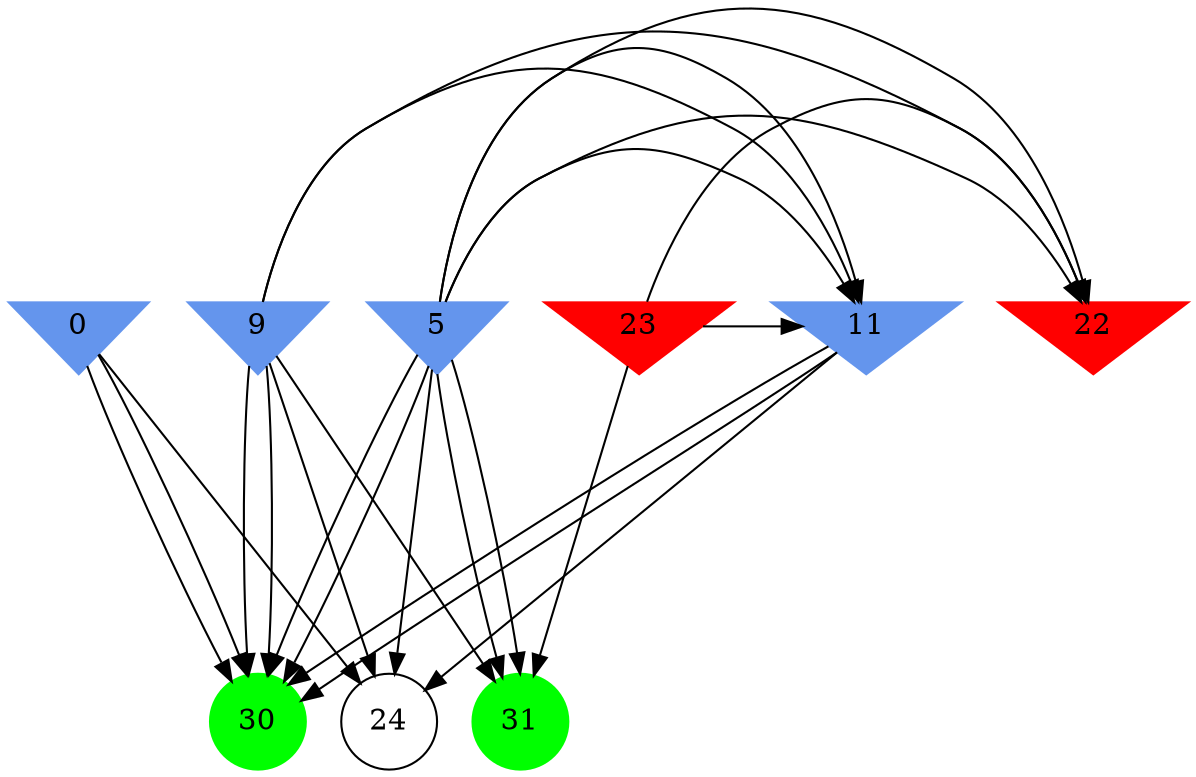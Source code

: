 digraph brain {
	ranksep=2.0;
	0 [shape=invtriangle,style=filled,color=cornflowerblue];
	5 [shape=invtriangle,style=filled,color=cornflowerblue];
	9 [shape=invtriangle,style=filled,color=cornflowerblue];
	11 [shape=invtriangle,style=filled,color=cornflowerblue];
	22 [shape=invtriangle,style=filled,color=red];
	23 [shape=invtriangle,style=filled,color=red];
	24 [shape=circle,color=black];
	30 [shape=circle,style=filled,color=green];
	31 [shape=circle,style=filled,color=green];
	11	->	24;
	11	->	30;
	11	->	30;
	0	->	24;
	0	->	30;
	0	->	30;
	5	->	24;
	5	->	30;
	5	->	30;
	9	->	24;
	9	->	30;
	9	->	30;
	23	->	31;
	23	->	11;
	23	->	22;
	5	->	31;
	5	->	11;
	5	->	22;
	5	->	31;
	5	->	11;
	5	->	22;
	9	->	31;
	9	->	11;
	9	->	22;
	{ rank=same; 0; 5; 9; 11; 22; 23; }
	{ rank=same; 24; }
	{ rank=same; 30; 31; }
}
